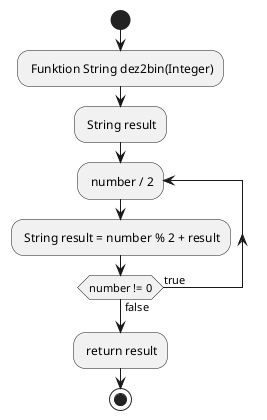 @startuml binär

start
: Funktion String dez2bin(Integer);
: String result;
repeat: number / 2;
: String result = number % 2 + result;
repeat while(number != 0) is (true) not (false)
: return result;
stop

@enduml